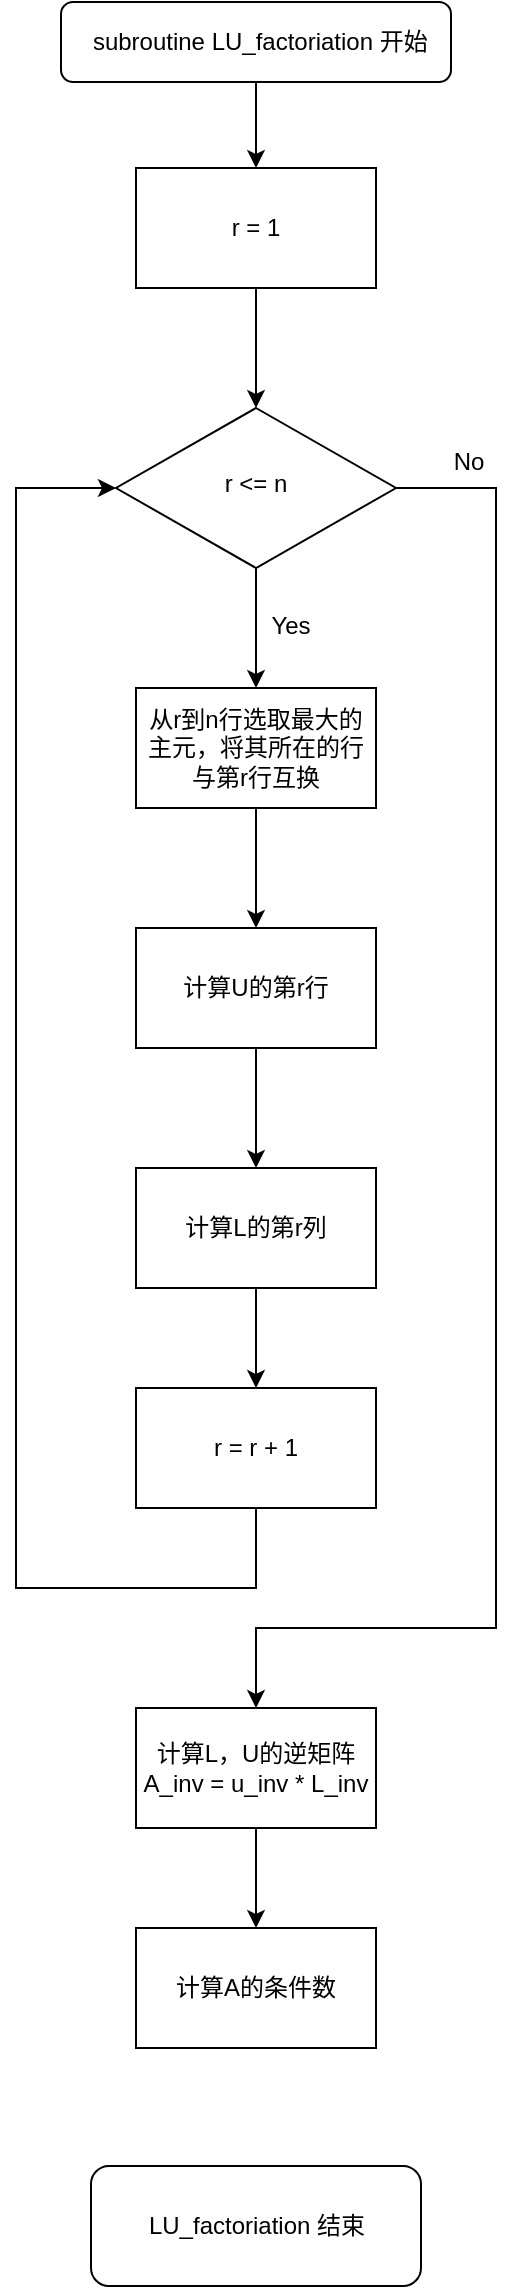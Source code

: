 <mxfile version="15.6.8" type="device"><diagram id="C5RBs43oDa-KdzZeNtuy" name="Page-1"><mxGraphModel dx="1278" dy="529" grid="1" gridSize="10" guides="1" tooltips="1" connect="1" arrows="1" fold="1" page="1" pageScale="1" pageWidth="827" pageHeight="1169" math="0" shadow="0"><root><mxCell id="WIyWlLk6GJQsqaUBKTNV-0"/><mxCell id="WIyWlLk6GJQsqaUBKTNV-1" parent="WIyWlLk6GJQsqaUBKTNV-0"/><mxCell id="moeOHrMzKAvOVx0oSZz9-0" style="edgeStyle=orthogonalEdgeStyle;rounded=0;orthogonalLoop=1;jettySize=auto;html=1;entryX=0.5;entryY=0;entryDx=0;entryDy=0;" parent="WIyWlLk6GJQsqaUBKTNV-1" source="WIyWlLk6GJQsqaUBKTNV-3" target="FDvQrYrK8QlF2wxkQufF-5" edge="1"><mxGeometry relative="1" as="geometry"/></mxCell><mxCell id="WIyWlLk6GJQsqaUBKTNV-3" value="&amp;nbsp;subroutine LU_factoriation 开始" style="rounded=1;whiteSpace=wrap;html=1;fontSize=12;glass=0;strokeWidth=1;shadow=0;" parent="WIyWlLk6GJQsqaUBKTNV-1" vertex="1"><mxGeometry x="122.5" y="87" width="195" height="40" as="geometry"/></mxCell><mxCell id="FDvQrYrK8QlF2wxkQufF-14" style="edgeStyle=orthogonalEdgeStyle;rounded=0;orthogonalLoop=1;jettySize=auto;html=1;" parent="WIyWlLk6GJQsqaUBKTNV-1" source="WIyWlLk6GJQsqaUBKTNV-10" edge="1"><mxGeometry relative="1" as="geometry"><mxPoint x="220" y="430" as="targetPoint"/></mxGeometry></mxCell><mxCell id="EKeJlbzbZjWJ32gH8T3l-9" style="edgeStyle=orthogonalEdgeStyle;rounded=0;orthogonalLoop=1;jettySize=auto;html=1;" edge="1" parent="WIyWlLk6GJQsqaUBKTNV-1" source="WIyWlLk6GJQsqaUBKTNV-10" target="EKeJlbzbZjWJ32gH8T3l-10"><mxGeometry relative="1" as="geometry"><mxPoint x="330" y="921.6" as="targetPoint"/><Array as="points"><mxPoint x="340" y="330"/><mxPoint x="340" y="900"/><mxPoint x="220" y="900"/></Array></mxGeometry></mxCell><mxCell id="WIyWlLk6GJQsqaUBKTNV-10" value="r &amp;lt;= n" style="rhombus;whiteSpace=wrap;html=1;shadow=0;fontFamily=Helvetica;fontSize=12;align=center;strokeWidth=1;spacing=6;spacingTop=-4;" parent="WIyWlLk6GJQsqaUBKTNV-1" vertex="1"><mxGeometry x="150" y="290" width="140" height="80" as="geometry"/></mxCell><mxCell id="FDvQrYrK8QlF2wxkQufF-6" value="" style="edgeStyle=orthogonalEdgeStyle;rounded=0;orthogonalLoop=1;jettySize=auto;html=1;" parent="WIyWlLk6GJQsqaUBKTNV-1" source="FDvQrYrK8QlF2wxkQufF-5" target="WIyWlLk6GJQsqaUBKTNV-10" edge="1"><mxGeometry relative="1" as="geometry"/></mxCell><mxCell id="FDvQrYrK8QlF2wxkQufF-5" value="r = 1" style="rounded=0;whiteSpace=wrap;html=1;" parent="WIyWlLk6GJQsqaUBKTNV-1" vertex="1"><mxGeometry x="160" y="170" width="120" height="60" as="geometry"/></mxCell><mxCell id="FDvQrYrK8QlF2wxkQufF-16" value="Yes" style="text;html=1;resizable=0;autosize=1;align=center;verticalAlign=middle;points=[];fillColor=none;strokeColor=none;rounded=0;" parent="WIyWlLk6GJQsqaUBKTNV-1" vertex="1"><mxGeometry x="222" y="389" width="30" height="20" as="geometry"/></mxCell><mxCell id="FDvQrYrK8QlF2wxkQufF-22" value="No" style="text;html=1;resizable=0;autosize=1;align=center;verticalAlign=middle;points=[];fillColor=none;strokeColor=none;rounded=0;" parent="WIyWlLk6GJQsqaUBKTNV-1" vertex="1"><mxGeometry x="311" y="307" width="30" height="20" as="geometry"/></mxCell><mxCell id="moeOHrMzKAvOVx0oSZz9-19" value="LU_factoriation 结束" style="rounded=1;whiteSpace=wrap;html=1;" parent="WIyWlLk6GJQsqaUBKTNV-1" vertex="1"><mxGeometry x="137.5" y="1169" width="165" height="60" as="geometry"/></mxCell><mxCell id="EKeJlbzbZjWJ32gH8T3l-2" value="" style="edgeStyle=orthogonalEdgeStyle;rounded=0;orthogonalLoop=1;jettySize=auto;html=1;" edge="1" parent="WIyWlLk6GJQsqaUBKTNV-1" source="EKeJlbzbZjWJ32gH8T3l-0" target="EKeJlbzbZjWJ32gH8T3l-1"><mxGeometry relative="1" as="geometry"/></mxCell><mxCell id="EKeJlbzbZjWJ32gH8T3l-0" value="从r到n行选取最大的主元，将其所在的行与第r行互换" style="rounded=0;whiteSpace=wrap;html=1;" vertex="1" parent="WIyWlLk6GJQsqaUBKTNV-1"><mxGeometry x="160" y="430" width="120" height="60" as="geometry"/></mxCell><mxCell id="EKeJlbzbZjWJ32gH8T3l-4" value="" style="edgeStyle=orthogonalEdgeStyle;rounded=0;orthogonalLoop=1;jettySize=auto;html=1;" edge="1" parent="WIyWlLk6GJQsqaUBKTNV-1" source="EKeJlbzbZjWJ32gH8T3l-1" target="EKeJlbzbZjWJ32gH8T3l-3"><mxGeometry relative="1" as="geometry"/></mxCell><mxCell id="EKeJlbzbZjWJ32gH8T3l-1" value="计算U的第r行" style="rounded=0;whiteSpace=wrap;html=1;" vertex="1" parent="WIyWlLk6GJQsqaUBKTNV-1"><mxGeometry x="160" y="550" width="120" height="60" as="geometry"/></mxCell><mxCell id="EKeJlbzbZjWJ32gH8T3l-6" value="" style="edgeStyle=orthogonalEdgeStyle;rounded=0;orthogonalLoop=1;jettySize=auto;html=1;" edge="1" parent="WIyWlLk6GJQsqaUBKTNV-1" source="EKeJlbzbZjWJ32gH8T3l-3" target="EKeJlbzbZjWJ32gH8T3l-5"><mxGeometry relative="1" as="geometry"/></mxCell><mxCell id="EKeJlbzbZjWJ32gH8T3l-3" value="计算L的第r列" style="whiteSpace=wrap;html=1;rounded=0;" vertex="1" parent="WIyWlLk6GJQsqaUBKTNV-1"><mxGeometry x="160" y="670" width="120" height="60" as="geometry"/></mxCell><mxCell id="EKeJlbzbZjWJ32gH8T3l-7" style="edgeStyle=orthogonalEdgeStyle;rounded=0;orthogonalLoop=1;jettySize=auto;html=1;entryX=0;entryY=0.5;entryDx=0;entryDy=0;" edge="1" parent="WIyWlLk6GJQsqaUBKTNV-1" source="EKeJlbzbZjWJ32gH8T3l-5" target="WIyWlLk6GJQsqaUBKTNV-10"><mxGeometry relative="1" as="geometry"><Array as="points"><mxPoint x="220" y="880"/><mxPoint x="100" y="880"/><mxPoint x="100" y="330"/></Array></mxGeometry></mxCell><mxCell id="EKeJlbzbZjWJ32gH8T3l-5" value="r = r + 1" style="rounded=0;whiteSpace=wrap;html=1;" vertex="1" parent="WIyWlLk6GJQsqaUBKTNV-1"><mxGeometry x="160" y="780" width="120" height="60" as="geometry"/></mxCell><mxCell id="EKeJlbzbZjWJ32gH8T3l-12" value="" style="edgeStyle=orthogonalEdgeStyle;rounded=0;orthogonalLoop=1;jettySize=auto;html=1;" edge="1" parent="WIyWlLk6GJQsqaUBKTNV-1" source="EKeJlbzbZjWJ32gH8T3l-10" target="EKeJlbzbZjWJ32gH8T3l-11"><mxGeometry relative="1" as="geometry"/></mxCell><mxCell id="EKeJlbzbZjWJ32gH8T3l-10" value="计算L，U的逆矩阵&lt;br&gt;A_inv = u_inv * L_inv" style="rounded=0;whiteSpace=wrap;html=1;" vertex="1" parent="WIyWlLk6GJQsqaUBKTNV-1"><mxGeometry x="160" y="940.0" width="120" height="60" as="geometry"/></mxCell><mxCell id="EKeJlbzbZjWJ32gH8T3l-11" value="计算A的条件数" style="whiteSpace=wrap;html=1;rounded=0;" vertex="1" parent="WIyWlLk6GJQsqaUBKTNV-1"><mxGeometry x="160" y="1050.0" width="120" height="60" as="geometry"/></mxCell></root></mxGraphModel></diagram></mxfile>